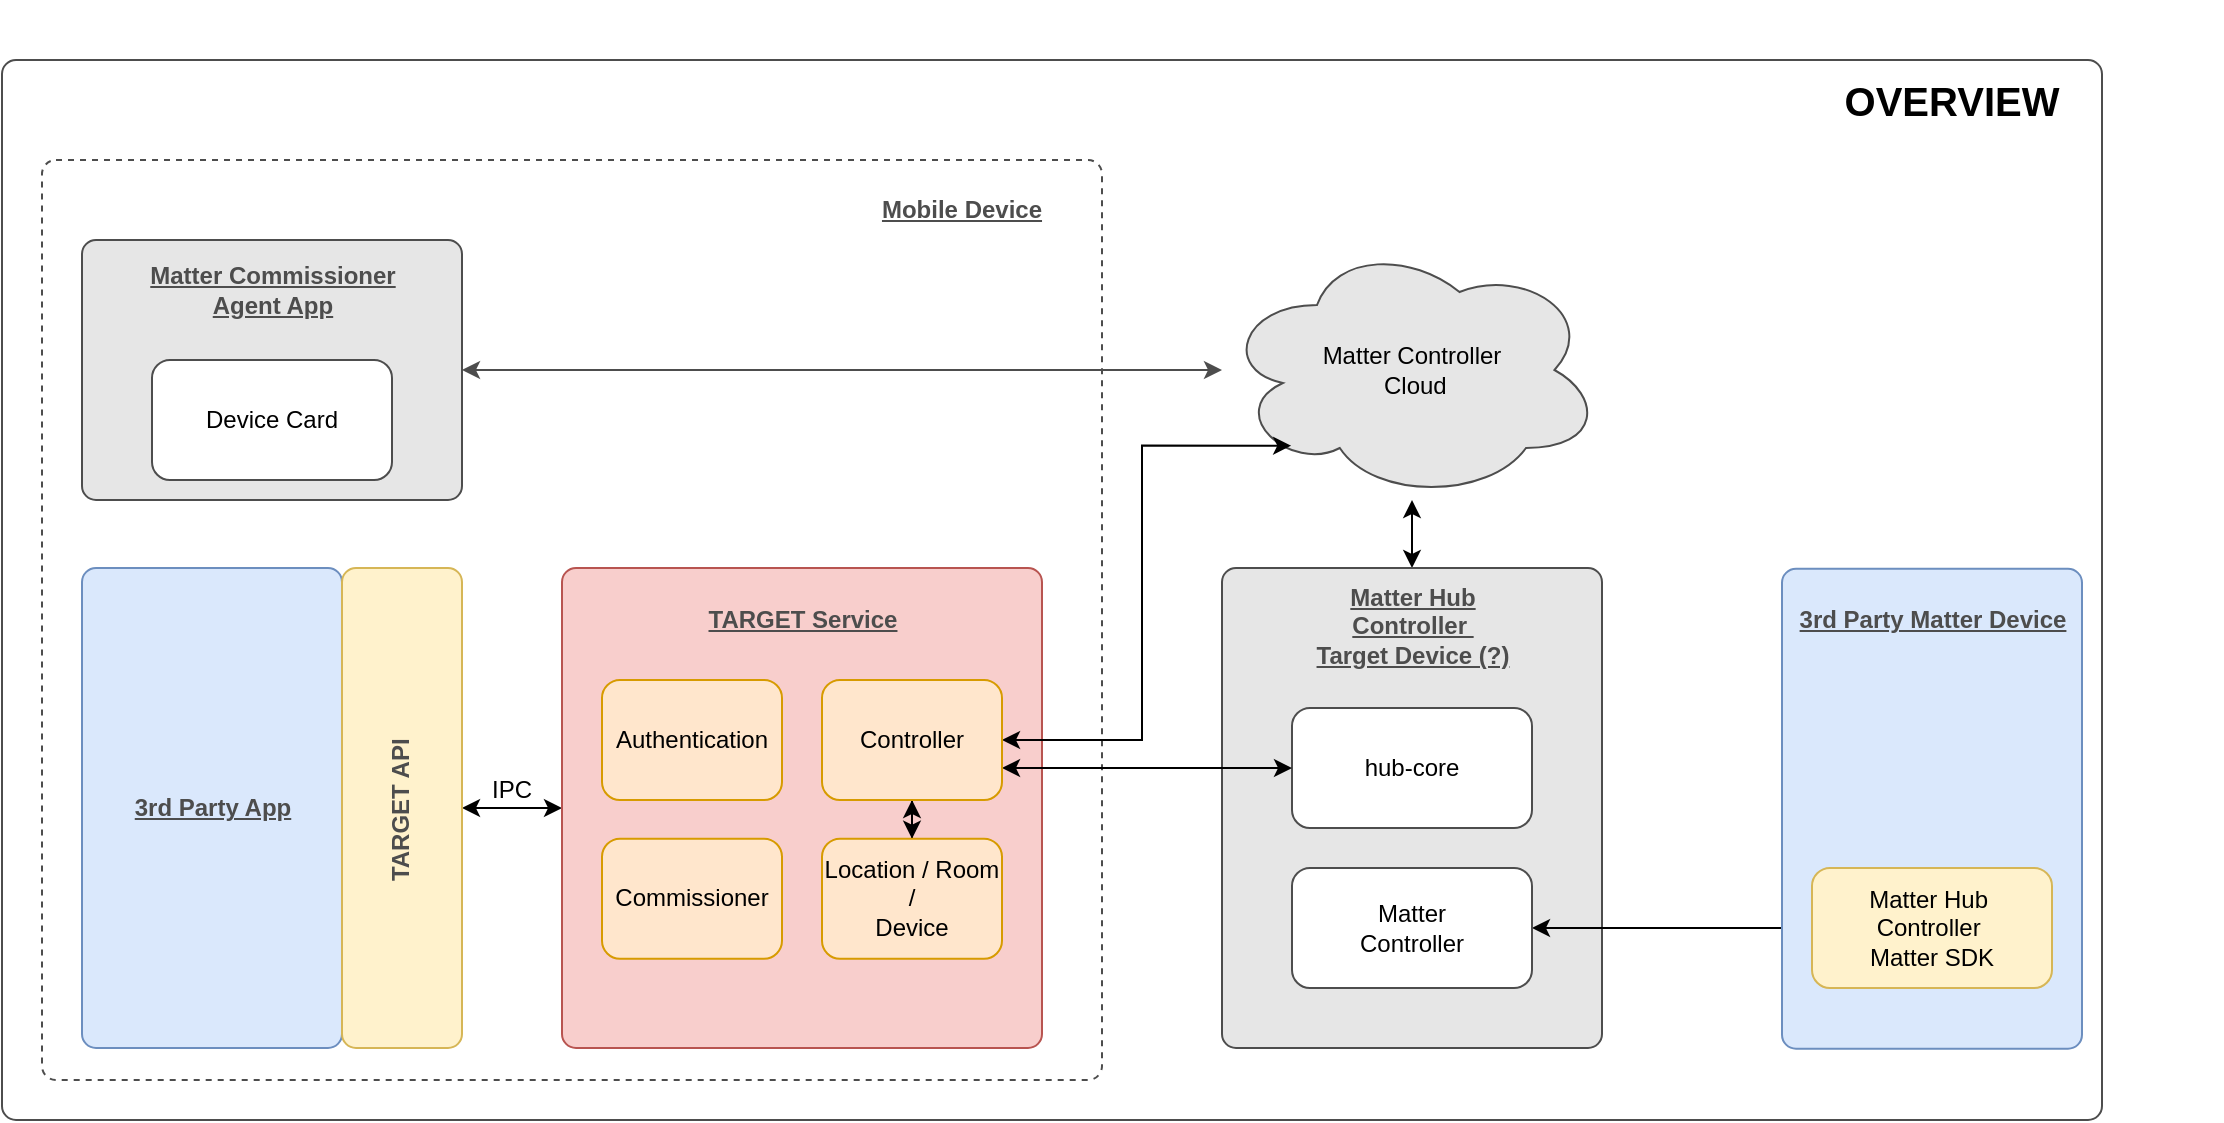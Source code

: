 <mxfile version="21.6.8" type="device">
  <diagram name="Page-1" id="ciBEfEkObK3XEFT61luP">
    <mxGraphModel dx="1985" dy="4095" grid="1" gridSize="10" guides="1" tooltips="1" connect="1" arrows="1" fold="1" page="1" pageScale="1" pageWidth="850" pageHeight="1100" math="0" shadow="0">
      <root>
        <mxCell id="0" />
        <mxCell id="1" parent="0" />
        <mxCell id="aW3Xb0oR2aWTa5s_45EM-1" value="" style="rounded=1;whiteSpace=wrap;html=1;absoluteArcSize=1;arcSize=14;strokeWidth=1;strokeColor=#4D4D4D;" parent="1" vertex="1">
          <mxGeometry x="40" y="-1060" width="1050" height="530" as="geometry" />
        </mxCell>
        <mxCell id="EueIhBcCwJg_CGqTCQin-2" value="" style="rounded=1;whiteSpace=wrap;html=1;absoluteArcSize=1;arcSize=14;strokeWidth=1;strokeColor=#4D4D4D;dashed=1;" vertex="1" parent="1">
          <mxGeometry x="60" y="-1010" width="530" height="460" as="geometry" />
        </mxCell>
        <mxCell id="EueIhBcCwJg_CGqTCQin-3" value="Mobile Device" style="text;html=1;strokeColor=none;fillColor=none;align=center;verticalAlign=middle;whiteSpace=wrap;rounded=0;fontColor=#4D4D4D;fontStyle=5" vertex="1" parent="1">
          <mxGeometry x="460" y="-1000" width="120" height="30" as="geometry" />
        </mxCell>
        <mxCell id="EueIhBcCwJg_CGqTCQin-4" value="" style="rounded=1;whiteSpace=wrap;html=1;absoluteArcSize=1;arcSize=14;strokeWidth=1;strokeColor=#4D4D4D;fillColor=#E6E6E6;" vertex="1" parent="1">
          <mxGeometry x="80" y="-970" width="190" height="130" as="geometry" />
        </mxCell>
        <mxCell id="EueIhBcCwJg_CGqTCQin-5" value="Matter Commissioner&lt;br&gt;Agent App" style="text;html=1;strokeColor=none;fillColor=none;align=center;verticalAlign=middle;whiteSpace=wrap;rounded=0;fontColor=#4D4D4D;fontStyle=5" vertex="1" parent="1">
          <mxGeometry x="102.5" y="-960" width="145" height="30" as="geometry" />
        </mxCell>
        <mxCell id="EueIhBcCwJg_CGqTCQin-6" value="Device Card" style="rounded=1;whiteSpace=wrap;html=1;strokeColor=#4D4D4D;" vertex="1" parent="1">
          <mxGeometry x="115" y="-910" width="120" height="60" as="geometry" />
        </mxCell>
        <mxCell id="EueIhBcCwJg_CGqTCQin-8" style="edgeStyle=orthogonalEdgeStyle;rounded=0;orthogonalLoop=1;jettySize=auto;html=1;entryX=1;entryY=0.5;entryDx=0;entryDy=0;startArrow=classic;startFill=1;strokeColor=#4D4D4D;" edge="1" parent="1" source="EueIhBcCwJg_CGqTCQin-7" target="EueIhBcCwJg_CGqTCQin-4">
          <mxGeometry relative="1" as="geometry" />
        </mxCell>
        <mxCell id="EueIhBcCwJg_CGqTCQin-27" style="edgeStyle=orthogonalEdgeStyle;rounded=0;orthogonalLoop=1;jettySize=auto;html=1;entryX=0.5;entryY=0;entryDx=0;entryDy=0;startArrow=classic;startFill=1;" edge="1" parent="1" source="EueIhBcCwJg_CGqTCQin-7" target="EueIhBcCwJg_CGqTCQin-9">
          <mxGeometry relative="1" as="geometry" />
        </mxCell>
        <mxCell id="EueIhBcCwJg_CGqTCQin-7" value="Matter Controller&lt;br&gt;&amp;nbsp;Cloud" style="ellipse;shape=cloud;whiteSpace=wrap;html=1;fillColor=#E6E6E6;strokeColor=#4D4D4D;fontStyle=0" vertex="1" parent="1">
          <mxGeometry x="650" y="-970" width="190" height="130" as="geometry" />
        </mxCell>
        <mxCell id="EueIhBcCwJg_CGqTCQin-9" value="" style="rounded=1;whiteSpace=wrap;html=1;absoluteArcSize=1;arcSize=14;strokeWidth=1;strokeColor=#4D4D4D;fillColor=#E6E6E6;" vertex="1" parent="1">
          <mxGeometry x="650" y="-806" width="190" height="240" as="geometry" />
        </mxCell>
        <mxCell id="EueIhBcCwJg_CGqTCQin-10" value="Matter Hub &lt;br&gt;Controller&amp;nbsp;&lt;br&gt;Target Device (?)" style="text;html=1;strokeColor=none;fillColor=none;align=center;verticalAlign=middle;whiteSpace=wrap;rounded=0;fontColor=#4D4D4D;fontStyle=5" vertex="1" parent="1">
          <mxGeometry x="672.5" y="-792" width="145" height="30" as="geometry" />
        </mxCell>
        <mxCell id="EueIhBcCwJg_CGqTCQin-11" value="hub-core" style="rounded=1;whiteSpace=wrap;html=1;strokeColor=#4D4D4D;" vertex="1" parent="1">
          <mxGeometry x="685" y="-736" width="120" height="60" as="geometry" />
        </mxCell>
        <mxCell id="EueIhBcCwJg_CGqTCQin-28" style="edgeStyle=orthogonalEdgeStyle;rounded=0;orthogonalLoop=1;jettySize=auto;html=1;startArrow=classic;startFill=1;" edge="1" parent="1" source="EueIhBcCwJg_CGqTCQin-12" target="EueIhBcCwJg_CGqTCQin-26">
          <mxGeometry relative="1" as="geometry" />
        </mxCell>
        <mxCell id="EueIhBcCwJg_CGqTCQin-12" value="Matter &lt;br&gt;Controller" style="rounded=1;whiteSpace=wrap;html=1;strokeColor=#4D4D4D;" vertex="1" parent="1">
          <mxGeometry x="685" y="-656" width="120" height="60" as="geometry" />
        </mxCell>
        <mxCell id="EueIhBcCwJg_CGqTCQin-13" value="" style="rounded=1;whiteSpace=wrap;html=1;absoluteArcSize=1;arcSize=14;strokeWidth=1;strokeColor=#6c8ebf;fillColor=#dae8fc;" vertex="1" parent="1">
          <mxGeometry x="80" y="-806" width="130" height="240" as="geometry" />
        </mxCell>
        <mxCell id="EueIhBcCwJg_CGqTCQin-32" style="edgeStyle=orthogonalEdgeStyle;rounded=0;orthogonalLoop=1;jettySize=auto;html=1;entryX=0;entryY=0.5;entryDx=0;entryDy=0;startArrow=classic;startFill=1;" edge="1" parent="1" source="EueIhBcCwJg_CGqTCQin-14" target="EueIhBcCwJg_CGqTCQin-17">
          <mxGeometry relative="1" as="geometry" />
        </mxCell>
        <mxCell id="EueIhBcCwJg_CGqTCQin-14" value="" style="rounded=1;whiteSpace=wrap;html=1;absoluteArcSize=1;arcSize=14;strokeWidth=1;strokeColor=#d6b656;fillColor=#fff2cc;" vertex="1" parent="1">
          <mxGeometry x="210" y="-806" width="60" height="240" as="geometry" />
        </mxCell>
        <mxCell id="EueIhBcCwJg_CGqTCQin-15" value="3rd Party App" style="text;html=1;strokeColor=none;fillColor=none;align=center;verticalAlign=middle;whiteSpace=wrap;rounded=0;fontColor=#4D4D4D;fontStyle=5" vertex="1" parent="1">
          <mxGeometry x="72.5" y="-701" width="145" height="30" as="geometry" />
        </mxCell>
        <mxCell id="EueIhBcCwJg_CGqTCQin-16" value="TARGET API" style="text;html=1;strokeColor=none;fillColor=none;align=center;verticalAlign=middle;whiteSpace=wrap;rounded=0;fontColor=#4D4D4D;fontStyle=1;rotation=-90;" vertex="1" parent="1">
          <mxGeometry x="129.38" y="-700.63" width="221.25" height="30" as="geometry" />
        </mxCell>
        <mxCell id="EueIhBcCwJg_CGqTCQin-17" value="" style="rounded=1;whiteSpace=wrap;html=1;absoluteArcSize=1;arcSize=14;strokeWidth=1;strokeColor=#b85450;fillColor=#f8cecc;" vertex="1" parent="1">
          <mxGeometry x="320" y="-806" width="240" height="240" as="geometry" />
        </mxCell>
        <mxCell id="EueIhBcCwJg_CGqTCQin-18" value="TARGET Service" style="text;html=1;strokeColor=none;fillColor=none;align=center;verticalAlign=middle;whiteSpace=wrap;rounded=0;fontColor=#4D4D4D;fontStyle=5" vertex="1" parent="1">
          <mxGeometry x="367.5" y="-795" width="145" height="30" as="geometry" />
        </mxCell>
        <mxCell id="EueIhBcCwJg_CGqTCQin-20" value="Authentication" style="rounded=1;whiteSpace=wrap;html=1;strokeColor=#d79b00;fillColor=#ffe6cc;" vertex="1" parent="1">
          <mxGeometry x="340" y="-750" width="90" height="60" as="geometry" />
        </mxCell>
        <mxCell id="EueIhBcCwJg_CGqTCQin-29" style="edgeStyle=orthogonalEdgeStyle;rounded=0;orthogonalLoop=1;jettySize=auto;html=1;startArrow=classic;startFill=1;" edge="1" parent="1" source="EueIhBcCwJg_CGqTCQin-21" target="EueIhBcCwJg_CGqTCQin-23">
          <mxGeometry relative="1" as="geometry" />
        </mxCell>
        <mxCell id="EueIhBcCwJg_CGqTCQin-30" style="edgeStyle=orthogonalEdgeStyle;rounded=0;orthogonalLoop=1;jettySize=auto;html=1;entryX=0;entryY=0.5;entryDx=0;entryDy=0;startArrow=classic;startFill=1;" edge="1" parent="1" source="EueIhBcCwJg_CGqTCQin-21" target="EueIhBcCwJg_CGqTCQin-11">
          <mxGeometry relative="1" as="geometry">
            <Array as="points">
              <mxPoint x="570" y="-706" />
              <mxPoint x="570" y="-706" />
            </Array>
          </mxGeometry>
        </mxCell>
        <mxCell id="EueIhBcCwJg_CGqTCQin-31" style="edgeStyle=orthogonalEdgeStyle;rounded=0;orthogonalLoop=1;jettySize=auto;html=1;entryX=0.182;entryY=0.791;entryDx=0;entryDy=0;entryPerimeter=0;startArrow=classic;startFill=1;" edge="1" parent="1" source="EueIhBcCwJg_CGqTCQin-21" target="EueIhBcCwJg_CGqTCQin-7">
          <mxGeometry relative="1" as="geometry">
            <Array as="points">
              <mxPoint x="610" y="-720" />
              <mxPoint x="610" y="-867" />
            </Array>
          </mxGeometry>
        </mxCell>
        <mxCell id="EueIhBcCwJg_CGqTCQin-21" value="Controller" style="rounded=1;whiteSpace=wrap;html=1;strokeColor=#d79b00;fillColor=#ffe6cc;" vertex="1" parent="1">
          <mxGeometry x="450" y="-750" width="90" height="60" as="geometry" />
        </mxCell>
        <mxCell id="EueIhBcCwJg_CGqTCQin-22" value="Commissioner" style="rounded=1;whiteSpace=wrap;html=1;strokeColor=#d79b00;fillColor=#ffe6cc;" vertex="1" parent="1">
          <mxGeometry x="340" y="-670.63" width="90" height="60" as="geometry" />
        </mxCell>
        <mxCell id="EueIhBcCwJg_CGqTCQin-23" value="Location / Room / &lt;br&gt;Device" style="rounded=1;whiteSpace=wrap;html=1;strokeColor=#d79b00;fillColor=#ffe6cc;" vertex="1" parent="1">
          <mxGeometry x="450" y="-670.63" width="90" height="60" as="geometry" />
        </mxCell>
        <mxCell id="EueIhBcCwJg_CGqTCQin-24" value="" style="rounded=1;whiteSpace=wrap;html=1;absoluteArcSize=1;arcSize=14;strokeWidth=1;strokeColor=#6c8ebf;fillColor=#dae8fc;" vertex="1" parent="1">
          <mxGeometry x="930" y="-805.63" width="150" height="240" as="geometry" />
        </mxCell>
        <mxCell id="EueIhBcCwJg_CGqTCQin-25" value="3rd Party Matter Device" style="text;html=1;strokeColor=none;fillColor=none;align=center;verticalAlign=middle;whiteSpace=wrap;rounded=0;fontColor=#4D4D4D;fontStyle=5" vertex="1" parent="1">
          <mxGeometry x="932.5" y="-795" width="145" height="30" as="geometry" />
        </mxCell>
        <mxCell id="EueIhBcCwJg_CGqTCQin-26" value="Matter Hub&amp;nbsp; Controller&amp;nbsp;&lt;br&gt;Matter SDK" style="rounded=1;whiteSpace=wrap;html=1;strokeColor=#d6b656;fillColor=#fff2cc;" vertex="1" parent="1">
          <mxGeometry x="945" y="-656" width="120" height="60" as="geometry" />
        </mxCell>
        <mxCell id="EueIhBcCwJg_CGqTCQin-33" value="IPC" style="text;html=1;strokeColor=none;fillColor=none;align=center;verticalAlign=middle;whiteSpace=wrap;rounded=0;" vertex="1" parent="1">
          <mxGeometry x="265" y="-710" width="60" height="30" as="geometry" />
        </mxCell>
        <mxCell id="EueIhBcCwJg_CGqTCQin-34" value="OVERVIEW" style="text;html=1;strokeColor=none;fillColor=none;align=center;verticalAlign=middle;whiteSpace=wrap;rounded=0;fontStyle=1;fontSize=20;" vertex="1" parent="1">
          <mxGeometry x="880" y="-1090" width="270" height="100" as="geometry" />
        </mxCell>
      </root>
    </mxGraphModel>
  </diagram>
</mxfile>
